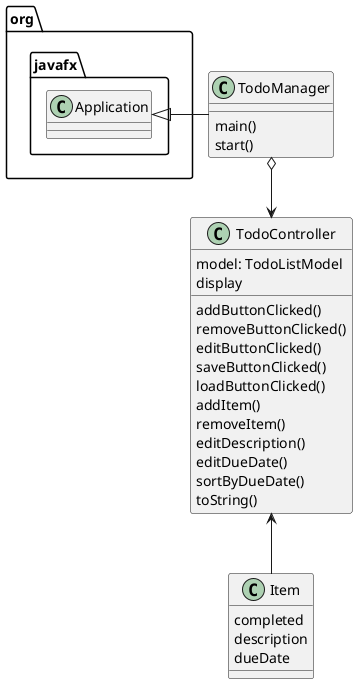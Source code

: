 @startuml
'https://plantuml.com/class-diagram

class TodoManager {
    main()
    start()
}

class TodoController{
    model: TodoListModel
    'javafx event handlers
    addButtonClicked()
    removeButtonClicked()
    editButtonClicked()
    saveButtonClicked()
    loadButtonClicked()
    display
        addItem()
        removeItem()
        editDescription()
        editDueDate()
        sortByDueDate()
        toString()
}

class Item {
    completed
    description
    dueDate
}

org.javafx.Application <|- TodoManager
TodoManager o--> TodoController
TodoController <-- Item



@enduml